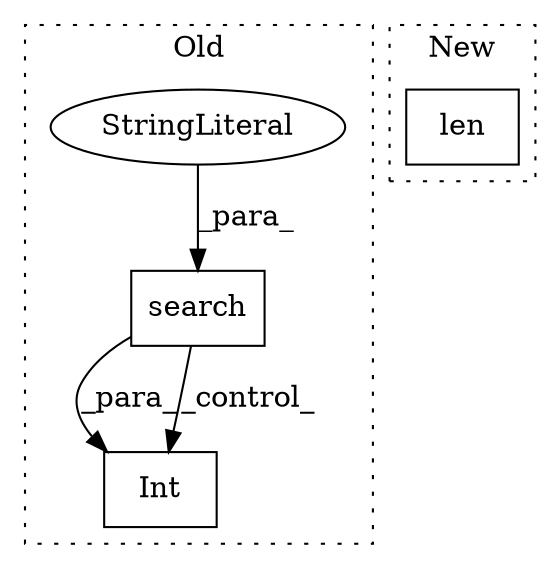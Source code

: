 digraph G {
subgraph cluster0 {
1 [label="search" a="32" s="23503,23541" l="7,1" shape="box"];
3 [label="StringLiteral" a="45" s="23510" l="11" shape="ellipse"];
4 [label="Int" a="32" s="23717,23769" l="4,1" shape="box"];
label = "Old";
style="dotted";
}
subgraph cluster1 {
2 [label="len" a="32" s="24064,24092" l="4,1" shape="box"];
label = "New";
style="dotted";
}
1 -> 4 [label="_para_"];
1 -> 4 [label="_control_"];
3 -> 1 [label="_para_"];
}